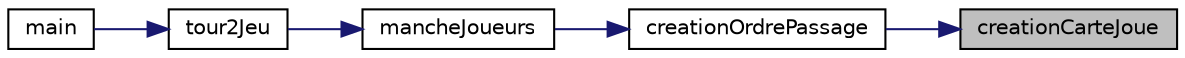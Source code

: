 digraph "creationCarteJoue"
{
 // INTERACTIVE_SVG=YES
 // LATEX_PDF_SIZE
  edge [fontname="Helvetica",fontsize="10",labelfontname="Helvetica",labelfontsize="10"];
  node [fontname="Helvetica",fontsize="10",shape=record];
  rankdir="RL";
  Node1 [label="creationCarteJoue",height=0.2,width=0.4,color="black", fillcolor="grey75", style="filled", fontcolor="black",tooltip="Permet selon le type(bot/humain) de joueur d'attribuer une carte Jouée."];
  Node1 -> Node2 [dir="back",color="midnightblue",fontsize="10",style="solid",fontname="Helvetica"];
  Node2 [label="creationOrdrePassage",height=0.2,width=0.4,color="black", fillcolor="white", style="filled",URL="$creation_8c.html#ac5db04f2b6faac7aa21883963e19d7fa",tooltip="Permet selon la création d'un tableau de joueur OrdrePassage selon sa carte jouée."];
  Node2 -> Node3 [dir="back",color="midnightblue",fontsize="10",style="solid",fontname="Helvetica"];
  Node3 [label="mancheJoueurs",height=0.2,width=0.4,color="black", fillcolor="white", style="filled",URL="$jeu_8c.html#a2c2c07fe98287fa7b6928d701aaa2046",tooltip="Lance une manche de 10 tours tant que personne atteint le seuil de tête de boeuf."];
  Node3 -> Node4 [dir="back",color="midnightblue",fontsize="10",style="solid",fontname="Helvetica"];
  Node4 [label="tour2Jeu",height=0.2,width=0.4,color="black", fillcolor="white", style="filled",URL="$jeu_8c.html#a017b62a8aafeff4509b47b97e611fb10",tooltip="Lance le jeu et fait une boucle tant que le jeu n'est pas fini."];
  Node4 -> Node5 [dir="back",color="midnightblue",fontsize="10",style="solid",fontname="Helvetica"];
  Node5 [label="main",height=0.2,width=0.4,color="black", fillcolor="white", style="filled",URL="$main_8c.html#ac4c0f8a8146b128f1b8f920e3a9c3b1e",tooltip=" "];
}
